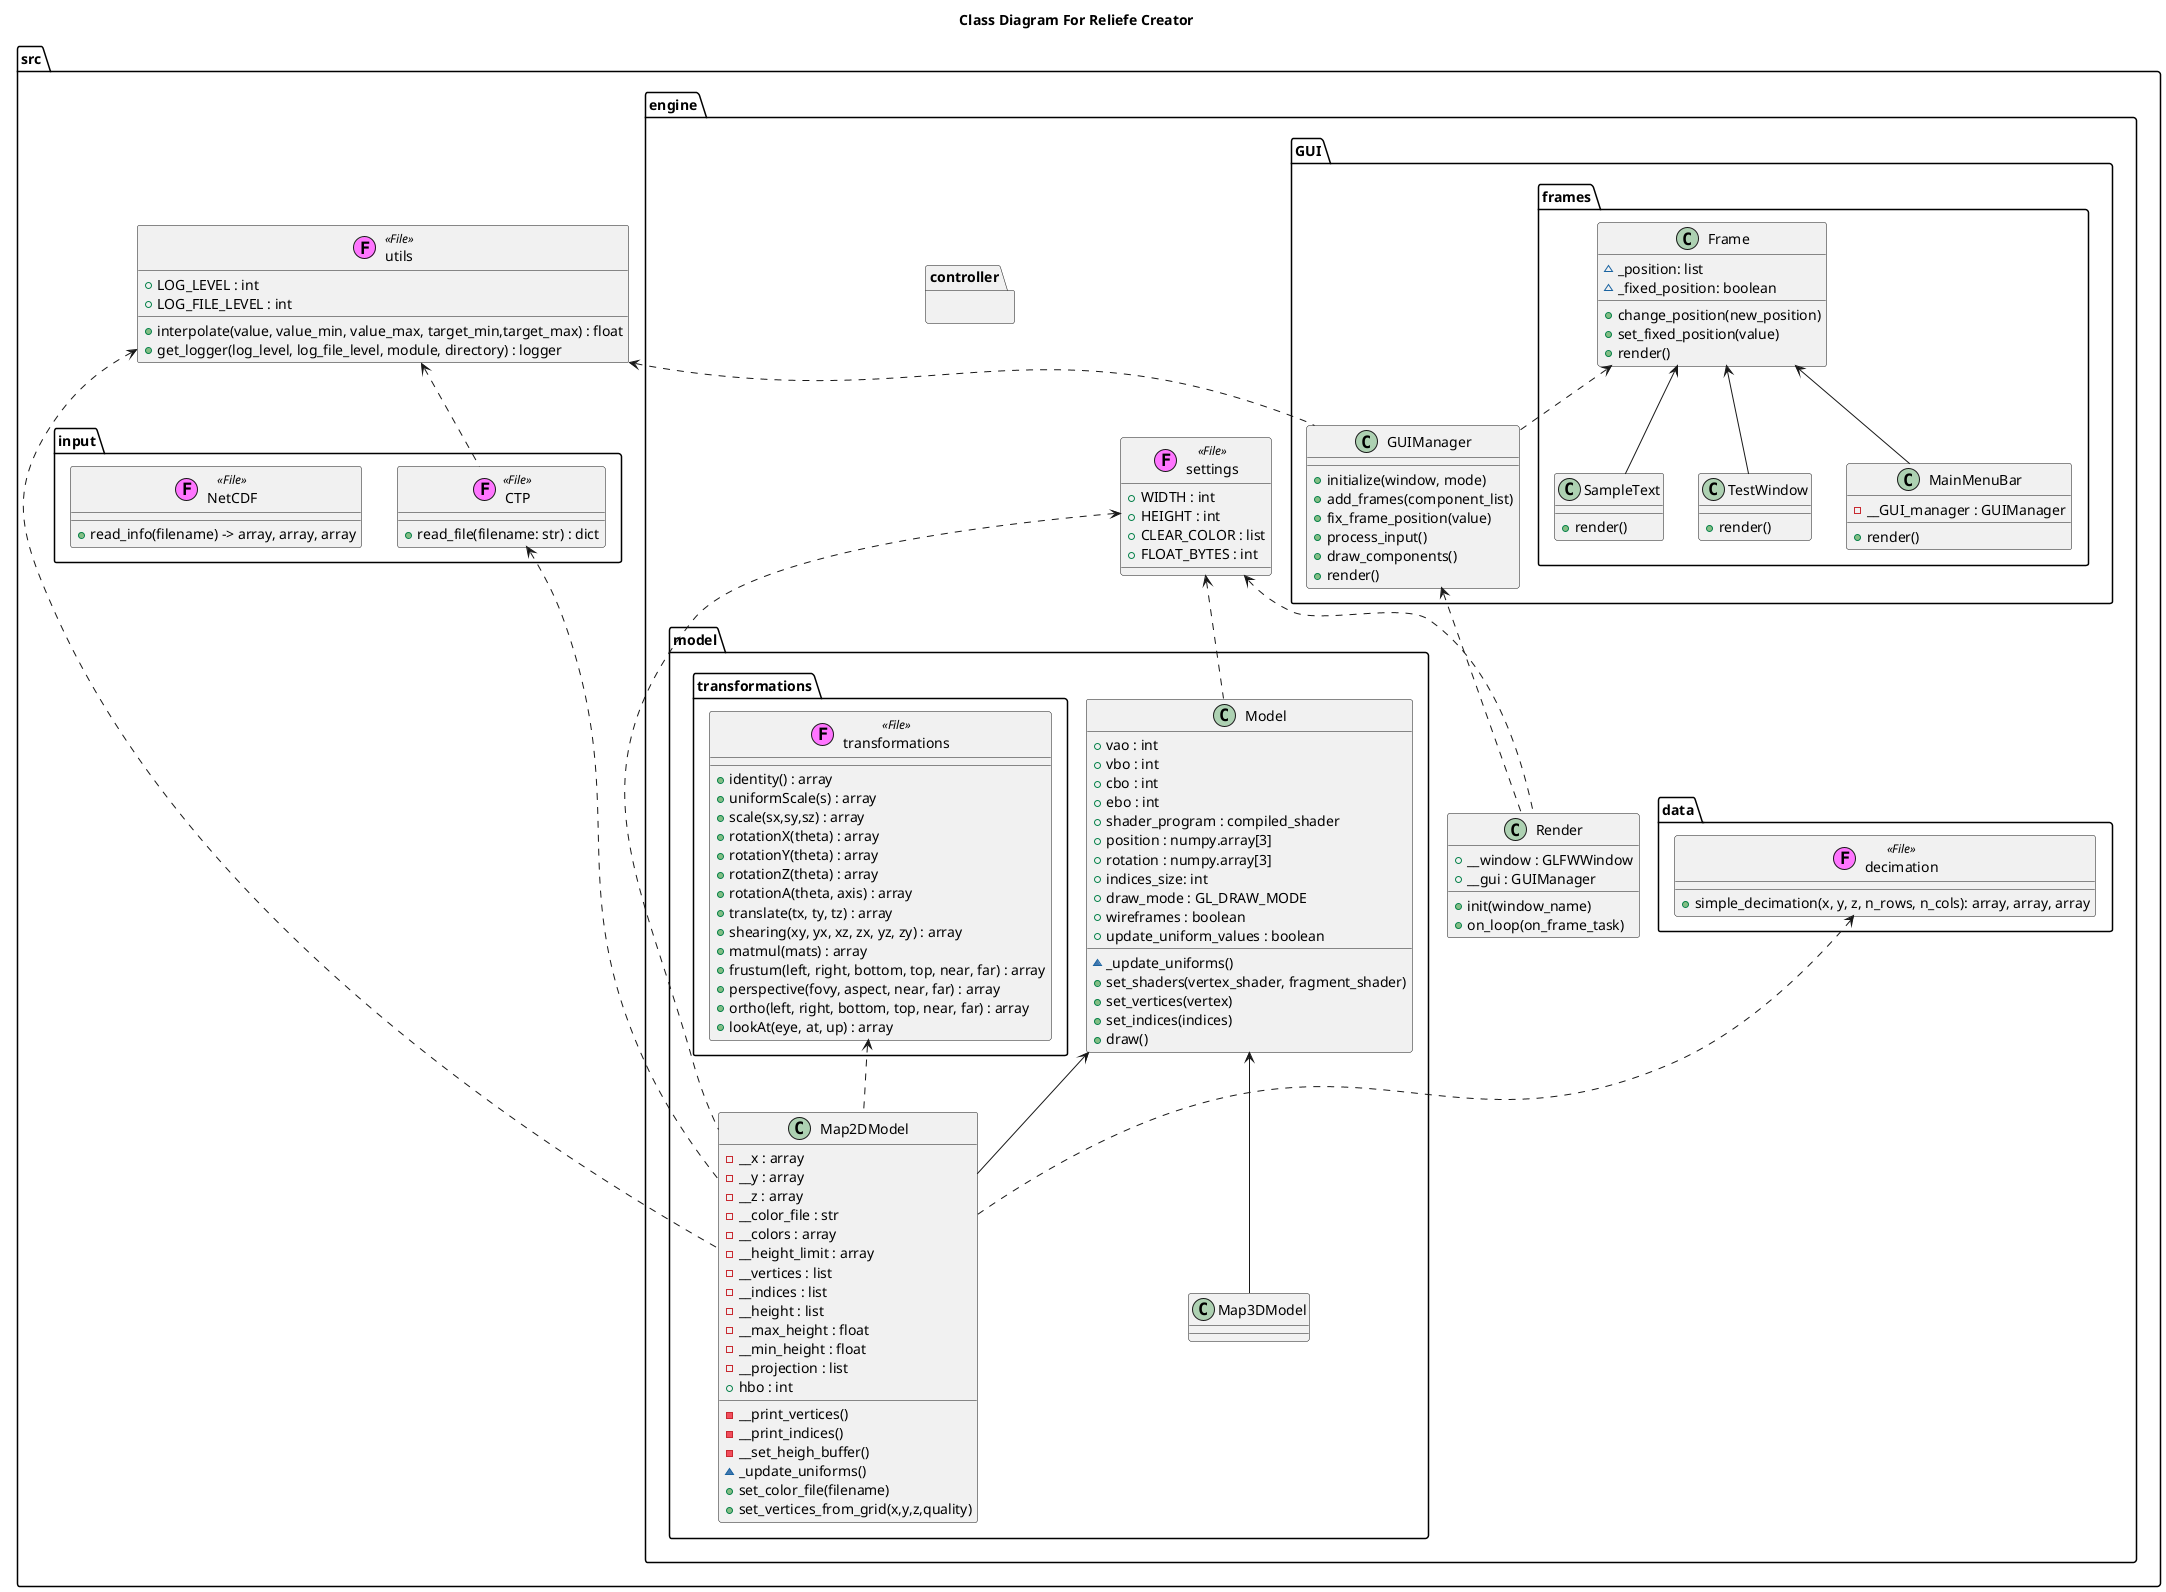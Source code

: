@startuml

' Variable definition
!$file = "(F,#ff75ff) File"

' Configuration definition
title Class Diagram For Reliefe Creator
set namespaceSeparator .

' Package hierarchy
package src {
    package engine {
        package model {
            package transformations {}
        }
        package data {}
        package controller {}
        package GUI {
            package frames {}
        }
    }
    package input {}
}


' Classes definition
class src.engine.GUI.GUIManager{
    + initialize(window, mode)
    + add_frames(component_list)
    + fix_frame_position(value)
    + process_input()
    + draw_components()
    + render()
}

class src.engine.settings << $file >>{
    + WIDTH : int
    + HEIGHT : int
    + CLEAR_COLOR : list
    + FLOAT_BYTES : int
}

class src.engine.model.transformations.transformations <<$file>> {
    + identity() : array
    + uniformScale(s) : array
    + scale(sx,sy,sz) : array
    + rotationX(theta) : array
    + rotationY(theta) : array
    + rotationZ(theta) : array
    + rotationA(theta, axis) : array
    + translate(tx, ty, tz) : array
    + shearing(xy, yx, xz, zx, yz, zy) : array
    + matmul(mats) : array
    + frustum(left, right, bottom, top, near, far) : array
    + perspective(fovy, aspect, near, far) : array
    + ortho(left, right, bottom, top, near, far) : array
    + lookAt(eye, at, up) : array
}


class src.engine.model.Model {

    + vao : int
    + vbo : int
    + cbo : int
    + ebo : int
    + shader_program : compiled_shader
    + position : numpy.array[3]
    + rotation : numpy.array[3]
    + indices_size: int
    + draw_mode : GL_DRAW_MODE
    + wireframes : boolean
    + update_uniform_values : boolean

    ~ _update_uniforms()
    + set_shaders(vertex_shader, fragment_shader)
    + set_vertices(vertex)
    + set_indices(indices)
    + draw()
}

class src.engine.Render {
    + __window : GLFWWindow
    + __gui : GUIManager
    + init(window_name)
    + on_loop(on_frame_task)
}

class src.input.NetCDF <<$file>> {
    + read_info(filename) -> array, array, array
}

class src.engine.data.decimation <<$file>>{
    + simple_decimation(x, y, z, n_rows, n_cols): array, array, array
}

class src.utils <<$file>>{
    + LOG_LEVEL : int
    + LOG_FILE_LEVEL : int
    + interpolate(value, value_min, value_max, target_min,target_max) : float
    + get_logger(log_level, log_file_level, module, directory) : logger
}

class src.engine.model.Map2DModel{
    - __x : array
    - __y : array
    - __z : array
    - __color_file : str
    - __colors : array
    - __height_limit : array
    - __vertices : list
    - __indices : list
    - __height : list
    - __max_height : float
    - __min_height : float
    - __projection : list
    + hbo : int

    - __print_vertices()
    - __print_indices()
    - __set_heigh_buffer()
    ~ _update_uniforms()
    + set_color_file(filename)
    + set_vertices_from_grid(x,y,z,quality)

}

class src.input.CTP <<$file>> {
    + read_file(filename: str) : dict
}

class src.engine.model.Map3DModel{

}

'class src.main <<$file>> {
'
'}

class src.engine.GUI.frames.Frame {
    ~ _position: list
    ~ _fixed_position: boolean

    + change_position(new_position)
    + set_fixed_position(value)
    + render()
}

class src.engine.GUI.frames.MainMenuBar {
    - __GUI_manager : GUIManager

    + render()
}

class src.engine.GUI.frames.SampleText {
    + render()
}

class src.engine.GUI.frames.TestWindow {
    + render()
}

' herency
src.engine.model.Map2DModel -u-> src.engine.model.Model
src.engine.model.Map3DModel -u-> src.engine.model.Model

' uses
src.engine.model.Map2DModel -u.> src.engine.data.decimation
src.engine.model.Map2DModel -u.> src.engine.settings
src.engine.model.Map2DModel -u.> src.engine.model.transformations.transformations
src.engine.model.Map2DModel -u.> src.input.CTP
src.engine.model.Map2DModel -u.> src.utils

src.input.CTP -u.> src.utils

src.engine.model.Model -u.> src.engine.settings

src.engine.Render -u.> src.engine.settings
src.engine.Render -u.> src.engine.GUI.GUIManager

' Uncomment to check main file
'src.main -u.> src.utils
'src.main -u.> src.engine.render
'src.main -u.> src.input.NetCDF
'src.main -u.> src.engine.GUI.GUIManager
'src.main -u.> src.engine.model.Map2DModel

src.engine.GUI.GUIManager -u.> src.utils
src.engine.GUI.GUIManager -u.> src.engine.GUI.frames.Frame

src.engine.GUI.frames.MainMenuBar -u-> src.engine.GUI.frames.Frame
src.engine.GUI.frames.SampleText -u-> src.engine.GUI.frames.Frame
src.engine.GUI.frames.TestWindow -u-> src.engine.GUI.frames.Frame

@enduml